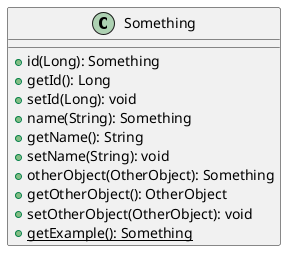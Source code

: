 @startuml

    class Something {
        +id(Long): Something
        +getId(): Long
        +setId(Long): void
        +name(String): Something
        +getName(): String
        +setName(String): void
        +otherObject(OtherObject): Something
        +getOtherObject(): OtherObject
        +setOtherObject(OtherObject): void
        {static} +getExample(): Something
    }

@enduml
